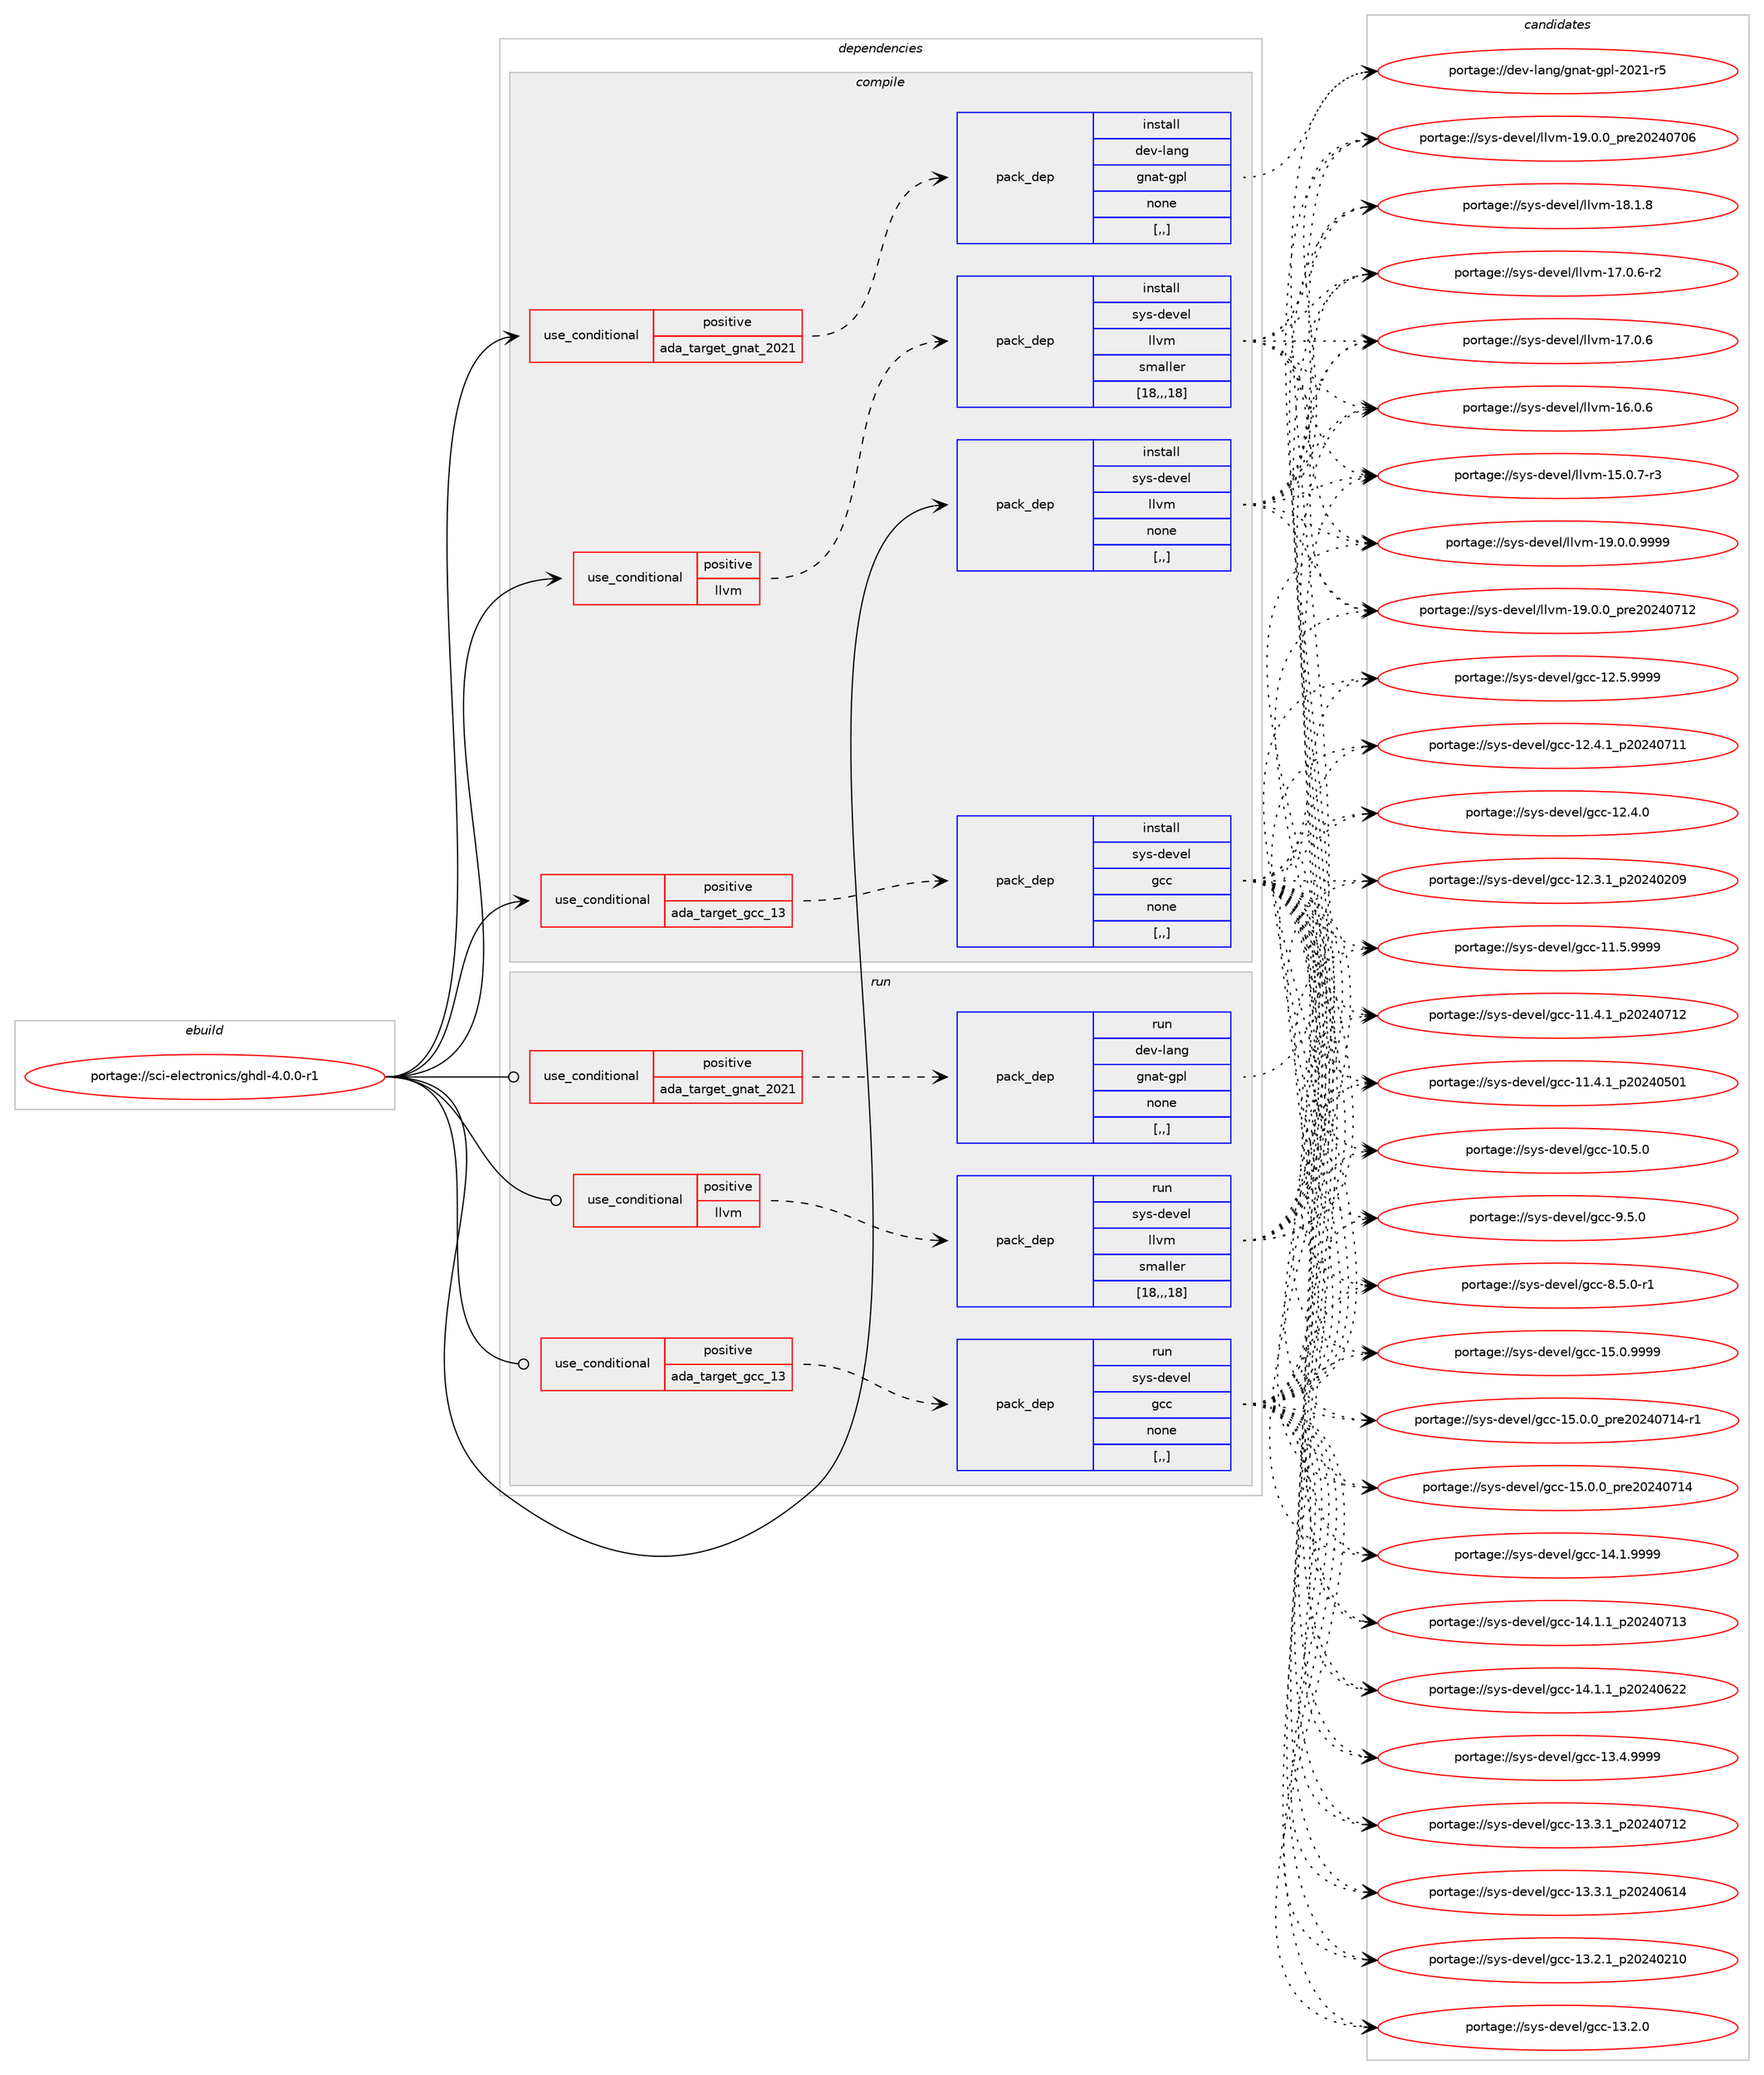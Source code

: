 digraph prolog {

# *************
# Graph options
# *************

newrank=true;
concentrate=true;
compound=true;
graph [rankdir=LR,fontname=Helvetica,fontsize=10,ranksep=1.5];#, ranksep=2.5, nodesep=0.2];
edge  [arrowhead=vee];
node  [fontname=Helvetica,fontsize=10];

# **********
# The ebuild
# **********

subgraph cluster_leftcol {
color=gray;
label=<<i>ebuild</i>>;
id [label="portage://sci-electronics/ghdl-4.0.0-r1", color=red, width=4, href="../sci-electronics/ghdl-4.0.0-r1.svg"];
}

# ****************
# The dependencies
# ****************

subgraph cluster_midcol {
color=gray;
label=<<i>dependencies</i>>;
subgraph cluster_compile {
fillcolor="#eeeeee";
style=filled;
label=<<i>compile</i>>;
subgraph cond103831 {
dependency392521 [label=<<TABLE BORDER="0" CELLBORDER="1" CELLSPACING="0" CELLPADDING="4"><TR><TD ROWSPAN="3" CELLPADDING="10">use_conditional</TD></TR><TR><TD>positive</TD></TR><TR><TD>ada_target_gcc_13</TD></TR></TABLE>>, shape=none, color=red];
subgraph pack285864 {
dependency392522 [label=<<TABLE BORDER="0" CELLBORDER="1" CELLSPACING="0" CELLPADDING="4" WIDTH="220"><TR><TD ROWSPAN="6" CELLPADDING="30">pack_dep</TD></TR><TR><TD WIDTH="110">install</TD></TR><TR><TD>sys-devel</TD></TR><TR><TD>gcc</TD></TR><TR><TD>none</TD></TR><TR><TD>[,,]</TD></TR></TABLE>>, shape=none, color=blue];
}
dependency392521:e -> dependency392522:w [weight=20,style="dashed",arrowhead="vee"];
}
id:e -> dependency392521:w [weight=20,style="solid",arrowhead="vee"];
subgraph cond103832 {
dependency392523 [label=<<TABLE BORDER="0" CELLBORDER="1" CELLSPACING="0" CELLPADDING="4"><TR><TD ROWSPAN="3" CELLPADDING="10">use_conditional</TD></TR><TR><TD>positive</TD></TR><TR><TD>ada_target_gnat_2021</TD></TR></TABLE>>, shape=none, color=red];
subgraph pack285865 {
dependency392524 [label=<<TABLE BORDER="0" CELLBORDER="1" CELLSPACING="0" CELLPADDING="4" WIDTH="220"><TR><TD ROWSPAN="6" CELLPADDING="30">pack_dep</TD></TR><TR><TD WIDTH="110">install</TD></TR><TR><TD>dev-lang</TD></TR><TR><TD>gnat-gpl</TD></TR><TR><TD>none</TD></TR><TR><TD>[,,]</TD></TR></TABLE>>, shape=none, color=blue];
}
dependency392523:e -> dependency392524:w [weight=20,style="dashed",arrowhead="vee"];
}
id:e -> dependency392523:w [weight=20,style="solid",arrowhead="vee"];
subgraph cond103833 {
dependency392525 [label=<<TABLE BORDER="0" CELLBORDER="1" CELLSPACING="0" CELLPADDING="4"><TR><TD ROWSPAN="3" CELLPADDING="10">use_conditional</TD></TR><TR><TD>positive</TD></TR><TR><TD>llvm</TD></TR></TABLE>>, shape=none, color=red];
subgraph pack285866 {
dependency392526 [label=<<TABLE BORDER="0" CELLBORDER="1" CELLSPACING="0" CELLPADDING="4" WIDTH="220"><TR><TD ROWSPAN="6" CELLPADDING="30">pack_dep</TD></TR><TR><TD WIDTH="110">install</TD></TR><TR><TD>sys-devel</TD></TR><TR><TD>llvm</TD></TR><TR><TD>smaller</TD></TR><TR><TD>[18,,,18]</TD></TR></TABLE>>, shape=none, color=blue];
}
dependency392525:e -> dependency392526:w [weight=20,style="dashed",arrowhead="vee"];
}
id:e -> dependency392525:w [weight=20,style="solid",arrowhead="vee"];
subgraph pack285867 {
dependency392527 [label=<<TABLE BORDER="0" CELLBORDER="1" CELLSPACING="0" CELLPADDING="4" WIDTH="220"><TR><TD ROWSPAN="6" CELLPADDING="30">pack_dep</TD></TR><TR><TD WIDTH="110">install</TD></TR><TR><TD>sys-devel</TD></TR><TR><TD>llvm</TD></TR><TR><TD>none</TD></TR><TR><TD>[,,]</TD></TR></TABLE>>, shape=none, color=blue];
}
id:e -> dependency392527:w [weight=20,style="solid",arrowhead="vee"];
}
subgraph cluster_compileandrun {
fillcolor="#eeeeee";
style=filled;
label=<<i>compile and run</i>>;
}
subgraph cluster_run {
fillcolor="#eeeeee";
style=filled;
label=<<i>run</i>>;
subgraph cond103834 {
dependency392528 [label=<<TABLE BORDER="0" CELLBORDER="1" CELLSPACING="0" CELLPADDING="4"><TR><TD ROWSPAN="3" CELLPADDING="10">use_conditional</TD></TR><TR><TD>positive</TD></TR><TR><TD>ada_target_gcc_13</TD></TR></TABLE>>, shape=none, color=red];
subgraph pack285868 {
dependency392529 [label=<<TABLE BORDER="0" CELLBORDER="1" CELLSPACING="0" CELLPADDING="4" WIDTH="220"><TR><TD ROWSPAN="6" CELLPADDING="30">pack_dep</TD></TR><TR><TD WIDTH="110">run</TD></TR><TR><TD>sys-devel</TD></TR><TR><TD>gcc</TD></TR><TR><TD>none</TD></TR><TR><TD>[,,]</TD></TR></TABLE>>, shape=none, color=blue];
}
dependency392528:e -> dependency392529:w [weight=20,style="dashed",arrowhead="vee"];
}
id:e -> dependency392528:w [weight=20,style="solid",arrowhead="odot"];
subgraph cond103835 {
dependency392530 [label=<<TABLE BORDER="0" CELLBORDER="1" CELLSPACING="0" CELLPADDING="4"><TR><TD ROWSPAN="3" CELLPADDING="10">use_conditional</TD></TR><TR><TD>positive</TD></TR><TR><TD>ada_target_gnat_2021</TD></TR></TABLE>>, shape=none, color=red];
subgraph pack285869 {
dependency392531 [label=<<TABLE BORDER="0" CELLBORDER="1" CELLSPACING="0" CELLPADDING="4" WIDTH="220"><TR><TD ROWSPAN="6" CELLPADDING="30">pack_dep</TD></TR><TR><TD WIDTH="110">run</TD></TR><TR><TD>dev-lang</TD></TR><TR><TD>gnat-gpl</TD></TR><TR><TD>none</TD></TR><TR><TD>[,,]</TD></TR></TABLE>>, shape=none, color=blue];
}
dependency392530:e -> dependency392531:w [weight=20,style="dashed",arrowhead="vee"];
}
id:e -> dependency392530:w [weight=20,style="solid",arrowhead="odot"];
subgraph cond103836 {
dependency392532 [label=<<TABLE BORDER="0" CELLBORDER="1" CELLSPACING="0" CELLPADDING="4"><TR><TD ROWSPAN="3" CELLPADDING="10">use_conditional</TD></TR><TR><TD>positive</TD></TR><TR><TD>llvm</TD></TR></TABLE>>, shape=none, color=red];
subgraph pack285870 {
dependency392533 [label=<<TABLE BORDER="0" CELLBORDER="1" CELLSPACING="0" CELLPADDING="4" WIDTH="220"><TR><TD ROWSPAN="6" CELLPADDING="30">pack_dep</TD></TR><TR><TD WIDTH="110">run</TD></TR><TR><TD>sys-devel</TD></TR><TR><TD>llvm</TD></TR><TR><TD>smaller</TD></TR><TR><TD>[18,,,18]</TD></TR></TABLE>>, shape=none, color=blue];
}
dependency392532:e -> dependency392533:w [weight=20,style="dashed",arrowhead="vee"];
}
id:e -> dependency392532:w [weight=20,style="solid",arrowhead="odot"];
}
}

# **************
# The candidates
# **************

subgraph cluster_choices {
rank=same;
color=gray;
label=<<i>candidates</i>>;

subgraph choice285864 {
color=black;
nodesep=1;
choice1151211154510010111810110847103999945495346484657575757 [label="portage://sys-devel/gcc-15.0.9999", color=red, width=4,href="../sys-devel/gcc-15.0.9999.svg"];
choice11512111545100101118101108471039999454953464846489511211410150485052485549524511449 [label="portage://sys-devel/gcc-15.0.0_pre20240714-r1", color=red, width=4,href="../sys-devel/gcc-15.0.0_pre20240714-r1.svg"];
choice1151211154510010111810110847103999945495346484648951121141015048505248554952 [label="portage://sys-devel/gcc-15.0.0_pre20240714", color=red, width=4,href="../sys-devel/gcc-15.0.0_pre20240714.svg"];
choice1151211154510010111810110847103999945495246494657575757 [label="portage://sys-devel/gcc-14.1.9999", color=red, width=4,href="../sys-devel/gcc-14.1.9999.svg"];
choice1151211154510010111810110847103999945495246494649951125048505248554951 [label="portage://sys-devel/gcc-14.1.1_p20240713", color=red, width=4,href="../sys-devel/gcc-14.1.1_p20240713.svg"];
choice1151211154510010111810110847103999945495246494649951125048505248545050 [label="portage://sys-devel/gcc-14.1.1_p20240622", color=red, width=4,href="../sys-devel/gcc-14.1.1_p20240622.svg"];
choice1151211154510010111810110847103999945495146524657575757 [label="portage://sys-devel/gcc-13.4.9999", color=red, width=4,href="../sys-devel/gcc-13.4.9999.svg"];
choice1151211154510010111810110847103999945495146514649951125048505248554950 [label="portage://sys-devel/gcc-13.3.1_p20240712", color=red, width=4,href="../sys-devel/gcc-13.3.1_p20240712.svg"];
choice1151211154510010111810110847103999945495146514649951125048505248544952 [label="portage://sys-devel/gcc-13.3.1_p20240614", color=red, width=4,href="../sys-devel/gcc-13.3.1_p20240614.svg"];
choice1151211154510010111810110847103999945495146504649951125048505248504948 [label="portage://sys-devel/gcc-13.2.1_p20240210", color=red, width=4,href="../sys-devel/gcc-13.2.1_p20240210.svg"];
choice1151211154510010111810110847103999945495146504648 [label="portage://sys-devel/gcc-13.2.0", color=red, width=4,href="../sys-devel/gcc-13.2.0.svg"];
choice1151211154510010111810110847103999945495046534657575757 [label="portage://sys-devel/gcc-12.5.9999", color=red, width=4,href="../sys-devel/gcc-12.5.9999.svg"];
choice1151211154510010111810110847103999945495046524649951125048505248554949 [label="portage://sys-devel/gcc-12.4.1_p20240711", color=red, width=4,href="../sys-devel/gcc-12.4.1_p20240711.svg"];
choice1151211154510010111810110847103999945495046524648 [label="portage://sys-devel/gcc-12.4.0", color=red, width=4,href="../sys-devel/gcc-12.4.0.svg"];
choice1151211154510010111810110847103999945495046514649951125048505248504857 [label="portage://sys-devel/gcc-12.3.1_p20240209", color=red, width=4,href="../sys-devel/gcc-12.3.1_p20240209.svg"];
choice1151211154510010111810110847103999945494946534657575757 [label="portage://sys-devel/gcc-11.5.9999", color=red, width=4,href="../sys-devel/gcc-11.5.9999.svg"];
choice1151211154510010111810110847103999945494946524649951125048505248554950 [label="portage://sys-devel/gcc-11.4.1_p20240712", color=red, width=4,href="../sys-devel/gcc-11.4.1_p20240712.svg"];
choice1151211154510010111810110847103999945494946524649951125048505248534849 [label="portage://sys-devel/gcc-11.4.1_p20240501", color=red, width=4,href="../sys-devel/gcc-11.4.1_p20240501.svg"];
choice1151211154510010111810110847103999945494846534648 [label="portage://sys-devel/gcc-10.5.0", color=red, width=4,href="../sys-devel/gcc-10.5.0.svg"];
choice11512111545100101118101108471039999455746534648 [label="portage://sys-devel/gcc-9.5.0", color=red, width=4,href="../sys-devel/gcc-9.5.0.svg"];
choice115121115451001011181011084710399994556465346484511449 [label="portage://sys-devel/gcc-8.5.0-r1", color=red, width=4,href="../sys-devel/gcc-8.5.0-r1.svg"];
dependency392522:e -> choice1151211154510010111810110847103999945495346484657575757:w [style=dotted,weight="100"];
dependency392522:e -> choice11512111545100101118101108471039999454953464846489511211410150485052485549524511449:w [style=dotted,weight="100"];
dependency392522:e -> choice1151211154510010111810110847103999945495346484648951121141015048505248554952:w [style=dotted,weight="100"];
dependency392522:e -> choice1151211154510010111810110847103999945495246494657575757:w [style=dotted,weight="100"];
dependency392522:e -> choice1151211154510010111810110847103999945495246494649951125048505248554951:w [style=dotted,weight="100"];
dependency392522:e -> choice1151211154510010111810110847103999945495246494649951125048505248545050:w [style=dotted,weight="100"];
dependency392522:e -> choice1151211154510010111810110847103999945495146524657575757:w [style=dotted,weight="100"];
dependency392522:e -> choice1151211154510010111810110847103999945495146514649951125048505248554950:w [style=dotted,weight="100"];
dependency392522:e -> choice1151211154510010111810110847103999945495146514649951125048505248544952:w [style=dotted,weight="100"];
dependency392522:e -> choice1151211154510010111810110847103999945495146504649951125048505248504948:w [style=dotted,weight="100"];
dependency392522:e -> choice1151211154510010111810110847103999945495146504648:w [style=dotted,weight="100"];
dependency392522:e -> choice1151211154510010111810110847103999945495046534657575757:w [style=dotted,weight="100"];
dependency392522:e -> choice1151211154510010111810110847103999945495046524649951125048505248554949:w [style=dotted,weight="100"];
dependency392522:e -> choice1151211154510010111810110847103999945495046524648:w [style=dotted,weight="100"];
dependency392522:e -> choice1151211154510010111810110847103999945495046514649951125048505248504857:w [style=dotted,weight="100"];
dependency392522:e -> choice1151211154510010111810110847103999945494946534657575757:w [style=dotted,weight="100"];
dependency392522:e -> choice1151211154510010111810110847103999945494946524649951125048505248554950:w [style=dotted,weight="100"];
dependency392522:e -> choice1151211154510010111810110847103999945494946524649951125048505248534849:w [style=dotted,weight="100"];
dependency392522:e -> choice1151211154510010111810110847103999945494846534648:w [style=dotted,weight="100"];
dependency392522:e -> choice11512111545100101118101108471039999455746534648:w [style=dotted,weight="100"];
dependency392522:e -> choice115121115451001011181011084710399994556465346484511449:w [style=dotted,weight="100"];
}
subgraph choice285865 {
color=black;
nodesep=1;
choice100101118451089711010347103110971164510311210845504850494511453 [label="portage://dev-lang/gnat-gpl-2021-r5", color=red, width=4,href="../dev-lang/gnat-gpl-2021-r5.svg"];
dependency392524:e -> choice100101118451089711010347103110971164510311210845504850494511453:w [style=dotted,weight="100"];
}
subgraph choice285866 {
color=black;
nodesep=1;
choice1151211154510010111810110847108108118109454957464846484657575757 [label="portage://sys-devel/llvm-19.0.0.9999", color=red, width=4,href="../sys-devel/llvm-19.0.0.9999.svg"];
choice115121115451001011181011084710810811810945495746484648951121141015048505248554950 [label="portage://sys-devel/llvm-19.0.0_pre20240712", color=red, width=4,href="../sys-devel/llvm-19.0.0_pre20240712.svg"];
choice115121115451001011181011084710810811810945495746484648951121141015048505248554854 [label="portage://sys-devel/llvm-19.0.0_pre20240706", color=red, width=4,href="../sys-devel/llvm-19.0.0_pre20240706.svg"];
choice115121115451001011181011084710810811810945495646494656 [label="portage://sys-devel/llvm-18.1.8", color=red, width=4,href="../sys-devel/llvm-18.1.8.svg"];
choice1151211154510010111810110847108108118109454955464846544511450 [label="portage://sys-devel/llvm-17.0.6-r2", color=red, width=4,href="../sys-devel/llvm-17.0.6-r2.svg"];
choice115121115451001011181011084710810811810945495546484654 [label="portage://sys-devel/llvm-17.0.6", color=red, width=4,href="../sys-devel/llvm-17.0.6.svg"];
choice115121115451001011181011084710810811810945495446484654 [label="portage://sys-devel/llvm-16.0.6", color=red, width=4,href="../sys-devel/llvm-16.0.6.svg"];
choice1151211154510010111810110847108108118109454953464846554511451 [label="portage://sys-devel/llvm-15.0.7-r3", color=red, width=4,href="../sys-devel/llvm-15.0.7-r3.svg"];
dependency392526:e -> choice1151211154510010111810110847108108118109454957464846484657575757:w [style=dotted,weight="100"];
dependency392526:e -> choice115121115451001011181011084710810811810945495746484648951121141015048505248554950:w [style=dotted,weight="100"];
dependency392526:e -> choice115121115451001011181011084710810811810945495746484648951121141015048505248554854:w [style=dotted,weight="100"];
dependency392526:e -> choice115121115451001011181011084710810811810945495646494656:w [style=dotted,weight="100"];
dependency392526:e -> choice1151211154510010111810110847108108118109454955464846544511450:w [style=dotted,weight="100"];
dependency392526:e -> choice115121115451001011181011084710810811810945495546484654:w [style=dotted,weight="100"];
dependency392526:e -> choice115121115451001011181011084710810811810945495446484654:w [style=dotted,weight="100"];
dependency392526:e -> choice1151211154510010111810110847108108118109454953464846554511451:w [style=dotted,weight="100"];
}
subgraph choice285867 {
color=black;
nodesep=1;
choice1151211154510010111810110847108108118109454957464846484657575757 [label="portage://sys-devel/llvm-19.0.0.9999", color=red, width=4,href="../sys-devel/llvm-19.0.0.9999.svg"];
choice115121115451001011181011084710810811810945495746484648951121141015048505248554950 [label="portage://sys-devel/llvm-19.0.0_pre20240712", color=red, width=4,href="../sys-devel/llvm-19.0.0_pre20240712.svg"];
choice115121115451001011181011084710810811810945495746484648951121141015048505248554854 [label="portage://sys-devel/llvm-19.0.0_pre20240706", color=red, width=4,href="../sys-devel/llvm-19.0.0_pre20240706.svg"];
choice115121115451001011181011084710810811810945495646494656 [label="portage://sys-devel/llvm-18.1.8", color=red, width=4,href="../sys-devel/llvm-18.1.8.svg"];
choice1151211154510010111810110847108108118109454955464846544511450 [label="portage://sys-devel/llvm-17.0.6-r2", color=red, width=4,href="../sys-devel/llvm-17.0.6-r2.svg"];
choice115121115451001011181011084710810811810945495546484654 [label="portage://sys-devel/llvm-17.0.6", color=red, width=4,href="../sys-devel/llvm-17.0.6.svg"];
choice115121115451001011181011084710810811810945495446484654 [label="portage://sys-devel/llvm-16.0.6", color=red, width=4,href="../sys-devel/llvm-16.0.6.svg"];
choice1151211154510010111810110847108108118109454953464846554511451 [label="portage://sys-devel/llvm-15.0.7-r3", color=red, width=4,href="../sys-devel/llvm-15.0.7-r3.svg"];
dependency392527:e -> choice1151211154510010111810110847108108118109454957464846484657575757:w [style=dotted,weight="100"];
dependency392527:e -> choice115121115451001011181011084710810811810945495746484648951121141015048505248554950:w [style=dotted,weight="100"];
dependency392527:e -> choice115121115451001011181011084710810811810945495746484648951121141015048505248554854:w [style=dotted,weight="100"];
dependency392527:e -> choice115121115451001011181011084710810811810945495646494656:w [style=dotted,weight="100"];
dependency392527:e -> choice1151211154510010111810110847108108118109454955464846544511450:w [style=dotted,weight="100"];
dependency392527:e -> choice115121115451001011181011084710810811810945495546484654:w [style=dotted,weight="100"];
dependency392527:e -> choice115121115451001011181011084710810811810945495446484654:w [style=dotted,weight="100"];
dependency392527:e -> choice1151211154510010111810110847108108118109454953464846554511451:w [style=dotted,weight="100"];
}
subgraph choice285868 {
color=black;
nodesep=1;
choice1151211154510010111810110847103999945495346484657575757 [label="portage://sys-devel/gcc-15.0.9999", color=red, width=4,href="../sys-devel/gcc-15.0.9999.svg"];
choice11512111545100101118101108471039999454953464846489511211410150485052485549524511449 [label="portage://sys-devel/gcc-15.0.0_pre20240714-r1", color=red, width=4,href="../sys-devel/gcc-15.0.0_pre20240714-r1.svg"];
choice1151211154510010111810110847103999945495346484648951121141015048505248554952 [label="portage://sys-devel/gcc-15.0.0_pre20240714", color=red, width=4,href="../sys-devel/gcc-15.0.0_pre20240714.svg"];
choice1151211154510010111810110847103999945495246494657575757 [label="portage://sys-devel/gcc-14.1.9999", color=red, width=4,href="../sys-devel/gcc-14.1.9999.svg"];
choice1151211154510010111810110847103999945495246494649951125048505248554951 [label="portage://sys-devel/gcc-14.1.1_p20240713", color=red, width=4,href="../sys-devel/gcc-14.1.1_p20240713.svg"];
choice1151211154510010111810110847103999945495246494649951125048505248545050 [label="portage://sys-devel/gcc-14.1.1_p20240622", color=red, width=4,href="../sys-devel/gcc-14.1.1_p20240622.svg"];
choice1151211154510010111810110847103999945495146524657575757 [label="portage://sys-devel/gcc-13.4.9999", color=red, width=4,href="../sys-devel/gcc-13.4.9999.svg"];
choice1151211154510010111810110847103999945495146514649951125048505248554950 [label="portage://sys-devel/gcc-13.3.1_p20240712", color=red, width=4,href="../sys-devel/gcc-13.3.1_p20240712.svg"];
choice1151211154510010111810110847103999945495146514649951125048505248544952 [label="portage://sys-devel/gcc-13.3.1_p20240614", color=red, width=4,href="../sys-devel/gcc-13.3.1_p20240614.svg"];
choice1151211154510010111810110847103999945495146504649951125048505248504948 [label="portage://sys-devel/gcc-13.2.1_p20240210", color=red, width=4,href="../sys-devel/gcc-13.2.1_p20240210.svg"];
choice1151211154510010111810110847103999945495146504648 [label="portage://sys-devel/gcc-13.2.0", color=red, width=4,href="../sys-devel/gcc-13.2.0.svg"];
choice1151211154510010111810110847103999945495046534657575757 [label="portage://sys-devel/gcc-12.5.9999", color=red, width=4,href="../sys-devel/gcc-12.5.9999.svg"];
choice1151211154510010111810110847103999945495046524649951125048505248554949 [label="portage://sys-devel/gcc-12.4.1_p20240711", color=red, width=4,href="../sys-devel/gcc-12.4.1_p20240711.svg"];
choice1151211154510010111810110847103999945495046524648 [label="portage://sys-devel/gcc-12.4.0", color=red, width=4,href="../sys-devel/gcc-12.4.0.svg"];
choice1151211154510010111810110847103999945495046514649951125048505248504857 [label="portage://sys-devel/gcc-12.3.1_p20240209", color=red, width=4,href="../sys-devel/gcc-12.3.1_p20240209.svg"];
choice1151211154510010111810110847103999945494946534657575757 [label="portage://sys-devel/gcc-11.5.9999", color=red, width=4,href="../sys-devel/gcc-11.5.9999.svg"];
choice1151211154510010111810110847103999945494946524649951125048505248554950 [label="portage://sys-devel/gcc-11.4.1_p20240712", color=red, width=4,href="../sys-devel/gcc-11.4.1_p20240712.svg"];
choice1151211154510010111810110847103999945494946524649951125048505248534849 [label="portage://sys-devel/gcc-11.4.1_p20240501", color=red, width=4,href="../sys-devel/gcc-11.4.1_p20240501.svg"];
choice1151211154510010111810110847103999945494846534648 [label="portage://sys-devel/gcc-10.5.0", color=red, width=4,href="../sys-devel/gcc-10.5.0.svg"];
choice11512111545100101118101108471039999455746534648 [label="portage://sys-devel/gcc-9.5.0", color=red, width=4,href="../sys-devel/gcc-9.5.0.svg"];
choice115121115451001011181011084710399994556465346484511449 [label="portage://sys-devel/gcc-8.5.0-r1", color=red, width=4,href="../sys-devel/gcc-8.5.0-r1.svg"];
dependency392529:e -> choice1151211154510010111810110847103999945495346484657575757:w [style=dotted,weight="100"];
dependency392529:e -> choice11512111545100101118101108471039999454953464846489511211410150485052485549524511449:w [style=dotted,weight="100"];
dependency392529:e -> choice1151211154510010111810110847103999945495346484648951121141015048505248554952:w [style=dotted,weight="100"];
dependency392529:e -> choice1151211154510010111810110847103999945495246494657575757:w [style=dotted,weight="100"];
dependency392529:e -> choice1151211154510010111810110847103999945495246494649951125048505248554951:w [style=dotted,weight="100"];
dependency392529:e -> choice1151211154510010111810110847103999945495246494649951125048505248545050:w [style=dotted,weight="100"];
dependency392529:e -> choice1151211154510010111810110847103999945495146524657575757:w [style=dotted,weight="100"];
dependency392529:e -> choice1151211154510010111810110847103999945495146514649951125048505248554950:w [style=dotted,weight="100"];
dependency392529:e -> choice1151211154510010111810110847103999945495146514649951125048505248544952:w [style=dotted,weight="100"];
dependency392529:e -> choice1151211154510010111810110847103999945495146504649951125048505248504948:w [style=dotted,weight="100"];
dependency392529:e -> choice1151211154510010111810110847103999945495146504648:w [style=dotted,weight="100"];
dependency392529:e -> choice1151211154510010111810110847103999945495046534657575757:w [style=dotted,weight="100"];
dependency392529:e -> choice1151211154510010111810110847103999945495046524649951125048505248554949:w [style=dotted,weight="100"];
dependency392529:e -> choice1151211154510010111810110847103999945495046524648:w [style=dotted,weight="100"];
dependency392529:e -> choice1151211154510010111810110847103999945495046514649951125048505248504857:w [style=dotted,weight="100"];
dependency392529:e -> choice1151211154510010111810110847103999945494946534657575757:w [style=dotted,weight="100"];
dependency392529:e -> choice1151211154510010111810110847103999945494946524649951125048505248554950:w [style=dotted,weight="100"];
dependency392529:e -> choice1151211154510010111810110847103999945494946524649951125048505248534849:w [style=dotted,weight="100"];
dependency392529:e -> choice1151211154510010111810110847103999945494846534648:w [style=dotted,weight="100"];
dependency392529:e -> choice11512111545100101118101108471039999455746534648:w [style=dotted,weight="100"];
dependency392529:e -> choice115121115451001011181011084710399994556465346484511449:w [style=dotted,weight="100"];
}
subgraph choice285869 {
color=black;
nodesep=1;
choice100101118451089711010347103110971164510311210845504850494511453 [label="portage://dev-lang/gnat-gpl-2021-r5", color=red, width=4,href="../dev-lang/gnat-gpl-2021-r5.svg"];
dependency392531:e -> choice100101118451089711010347103110971164510311210845504850494511453:w [style=dotted,weight="100"];
}
subgraph choice285870 {
color=black;
nodesep=1;
choice1151211154510010111810110847108108118109454957464846484657575757 [label="portage://sys-devel/llvm-19.0.0.9999", color=red, width=4,href="../sys-devel/llvm-19.0.0.9999.svg"];
choice115121115451001011181011084710810811810945495746484648951121141015048505248554950 [label="portage://sys-devel/llvm-19.0.0_pre20240712", color=red, width=4,href="../sys-devel/llvm-19.0.0_pre20240712.svg"];
choice115121115451001011181011084710810811810945495746484648951121141015048505248554854 [label="portage://sys-devel/llvm-19.0.0_pre20240706", color=red, width=4,href="../sys-devel/llvm-19.0.0_pre20240706.svg"];
choice115121115451001011181011084710810811810945495646494656 [label="portage://sys-devel/llvm-18.1.8", color=red, width=4,href="../sys-devel/llvm-18.1.8.svg"];
choice1151211154510010111810110847108108118109454955464846544511450 [label="portage://sys-devel/llvm-17.0.6-r2", color=red, width=4,href="../sys-devel/llvm-17.0.6-r2.svg"];
choice115121115451001011181011084710810811810945495546484654 [label="portage://sys-devel/llvm-17.0.6", color=red, width=4,href="../sys-devel/llvm-17.0.6.svg"];
choice115121115451001011181011084710810811810945495446484654 [label="portage://sys-devel/llvm-16.0.6", color=red, width=4,href="../sys-devel/llvm-16.0.6.svg"];
choice1151211154510010111810110847108108118109454953464846554511451 [label="portage://sys-devel/llvm-15.0.7-r3", color=red, width=4,href="../sys-devel/llvm-15.0.7-r3.svg"];
dependency392533:e -> choice1151211154510010111810110847108108118109454957464846484657575757:w [style=dotted,weight="100"];
dependency392533:e -> choice115121115451001011181011084710810811810945495746484648951121141015048505248554950:w [style=dotted,weight="100"];
dependency392533:e -> choice115121115451001011181011084710810811810945495746484648951121141015048505248554854:w [style=dotted,weight="100"];
dependency392533:e -> choice115121115451001011181011084710810811810945495646494656:w [style=dotted,weight="100"];
dependency392533:e -> choice1151211154510010111810110847108108118109454955464846544511450:w [style=dotted,weight="100"];
dependency392533:e -> choice115121115451001011181011084710810811810945495546484654:w [style=dotted,weight="100"];
dependency392533:e -> choice115121115451001011181011084710810811810945495446484654:w [style=dotted,weight="100"];
dependency392533:e -> choice1151211154510010111810110847108108118109454953464846554511451:w [style=dotted,weight="100"];
}
}

}
